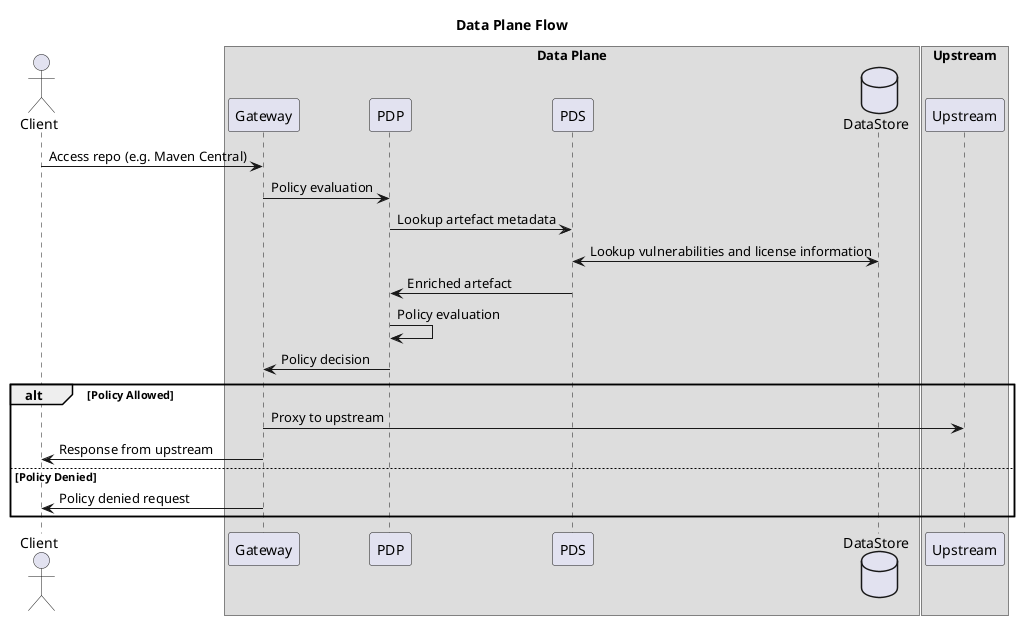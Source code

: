 @startuml

title "Data Plane Flow"

actor Client as Client

box "Data Plane"
  participant "Gateway"
  participant "PDP"
  participant "PDS"
  database "DataStore"
end box

box "Upstream"
  participant "Upstream"
end box

Client -> Gateway: Access repo (e.g. Maven Central)
Gateway -> PDP: Policy evaluation
PDP -> PDS: Lookup artefact metadata
PDS <-> DataStore: Lookup vulnerabilities and license information
PDS -> PDP: Enriched artefact
PDP -> PDP: Policy evaluation
PDP -> Gateway: Policy decision

alt Policy Allowed
  Gateway -> Upstream: Proxy to upstream
  Gateway -> Client: Response from upstream
else Policy Denied
  Gateway -> Client: Policy denied request
end

@enduml

